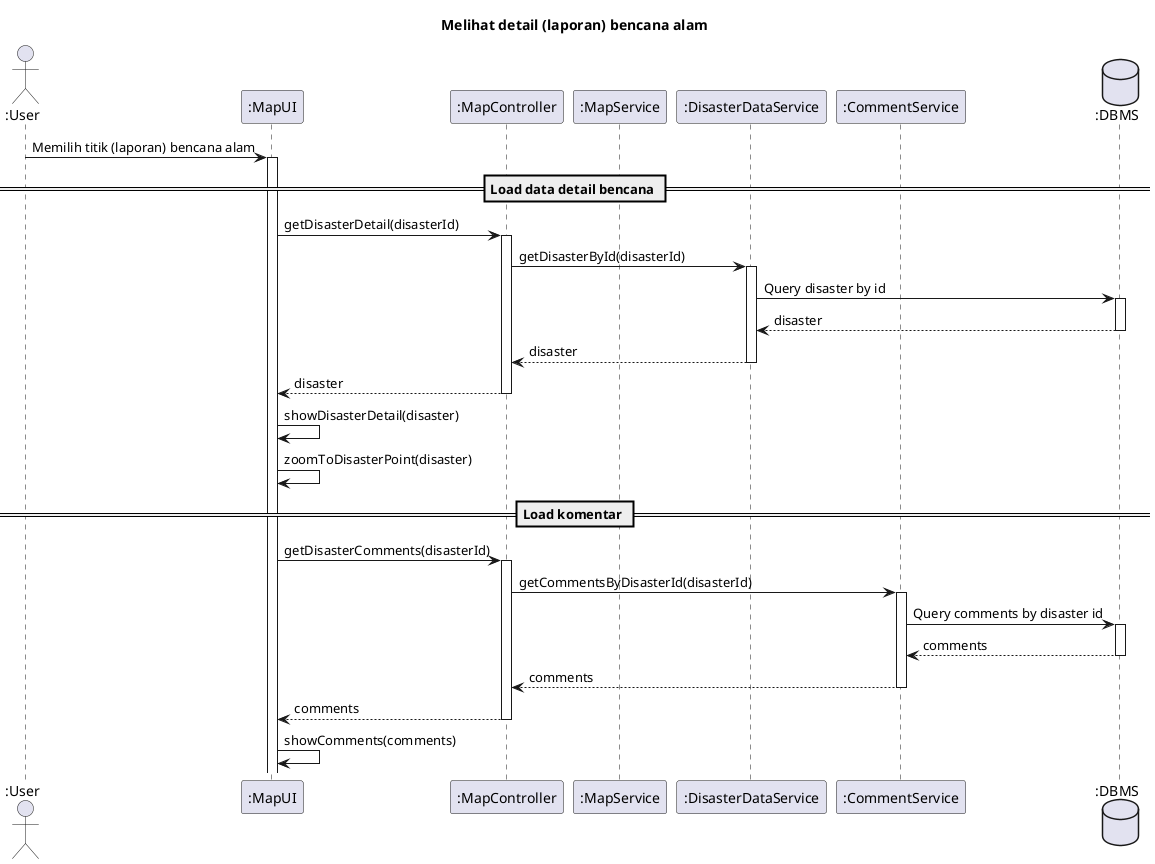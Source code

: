 @startuml SD-MAP-007 - Melihat detail (laporan) bencana alam

title Melihat detail (laporan) bencana alam

actor ":User" as user
participant ":MapUI" as view
participant ":MapController" as controller
participant ":MapService" as mapService
participant ":DisasterDataService" as disasterDataService
participant ":CommentService" as commentService
database ":DBMS" as db

user -> view ++: Memilih titik (laporan) bencana alam 

== Load data detail bencana ==
view -> controller ++: getDisasterDetail(disasterId)
  controller -> disasterDataService ++: getDisasterById(disasterId)
      disasterDataService -> db ++: Query disaster by id
        return disaster
    return disaster
  return disaster

view -> view: showDisasterDetail(disaster)
view -> view: zoomToDisasterPoint(disaster)

== Load komentar ==
view -> controller ++: getDisasterComments(disasterId)
  controller -> commentService ++: getCommentsByDisasterId(disasterId)
    commentService -> db ++: Query comments by disaster id
      return comments
    return comments
  return comments

view -> view: showComments(comments)
 